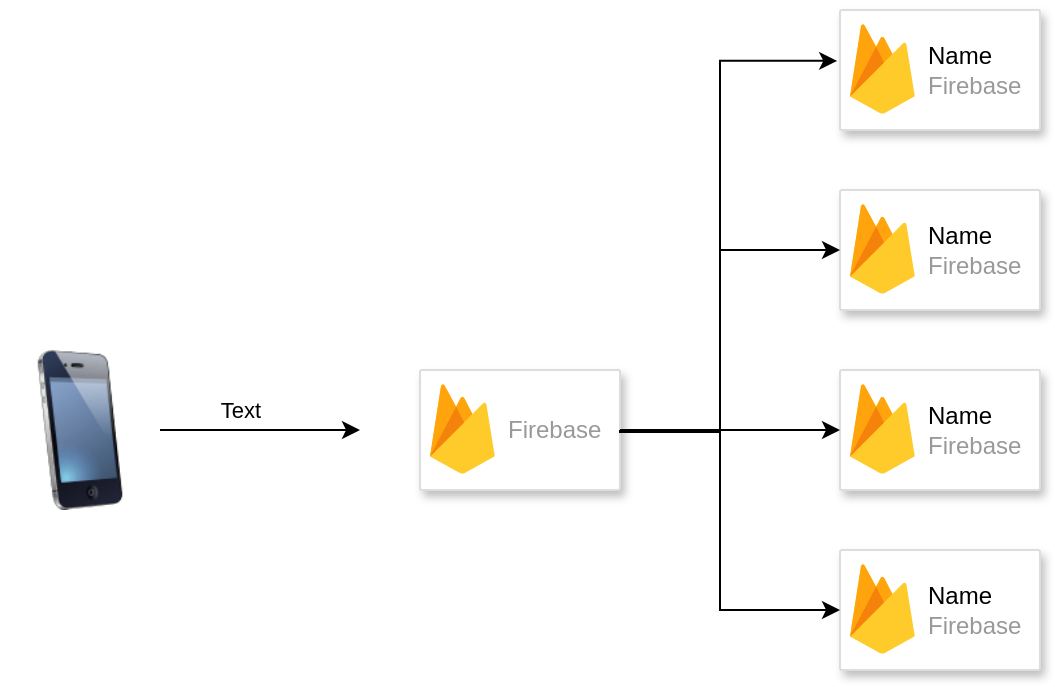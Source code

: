 <mxfile version="21.6.8" type="github">
  <diagram name="페이지-1" id="_mJsWbttWPfQ1Atq35So">
    <mxGraphModel dx="989" dy="517" grid="1" gridSize="10" guides="1" tooltips="1" connect="1" arrows="1" fold="1" page="1" pageScale="1" pageWidth="827" pageHeight="1169" math="0" shadow="0">
      <root>
        <mxCell id="0" />
        <mxCell id="1" parent="0" />
        <mxCell id="MUbadtuSSWlXPX1V-RnH-1" value="" style="image;html=1;image=img/lib/clip_art/telecommunication/iPhone_128x128.png" vertex="1" parent="1">
          <mxGeometry x="70" y="340" width="80" height="80" as="geometry" />
        </mxCell>
        <mxCell id="MUbadtuSSWlXPX1V-RnH-2" value="" style="endArrow=classic;html=1;rounded=0;exitX=1;exitY=0.5;exitDx=0;exitDy=0;" edge="1" parent="1" source="MUbadtuSSWlXPX1V-RnH-1">
          <mxGeometry width="50" height="50" relative="1" as="geometry">
            <mxPoint x="390" y="410" as="sourcePoint" />
            <mxPoint x="250" y="380" as="targetPoint" />
          </mxGeometry>
        </mxCell>
        <mxCell id="MUbadtuSSWlXPX1V-RnH-3" value="Text" style="edgeLabel;html=1;align=center;verticalAlign=middle;resizable=0;points=[];" vertex="1" connectable="0" parent="MUbadtuSSWlXPX1V-RnH-2">
          <mxGeometry x="0.8" y="2" relative="1" as="geometry">
            <mxPoint x="-50" y="-8" as="offset" />
          </mxGeometry>
        </mxCell>
        <mxCell id="MUbadtuSSWlXPX1V-RnH-4" value="" style="strokeColor=#dddddd;shadow=1;strokeWidth=1;rounded=1;absoluteArcSize=1;arcSize=2;aspect=fixed;" vertex="1" parent="1">
          <mxGeometry x="280" y="350" width="100" height="60" as="geometry" />
        </mxCell>
        <mxCell id="MUbadtuSSWlXPX1V-RnH-5" value="Firebase" style="sketch=0;dashed=0;connectable=0;html=1;fillColor=#5184F3;strokeColor=none;shape=mxgraph.gcp2.firebase;part=1;labelPosition=right;verticalLabelPosition=middle;align=left;verticalAlign=middle;spacingLeft=5;fontColor=#999999;fontSize=12;" vertex="1" parent="MUbadtuSSWlXPX1V-RnH-4">
          <mxGeometry width="32.4" height="45" relative="1" as="geometry">
            <mxPoint x="5" y="7" as="offset" />
          </mxGeometry>
        </mxCell>
        <mxCell id="MUbadtuSSWlXPX1V-RnH-13" value="" style="strokeColor=#dddddd;shadow=1;strokeWidth=1;rounded=1;absoluteArcSize=1;arcSize=2;" vertex="1" parent="1">
          <mxGeometry x="490" y="260" width="100" height="60" as="geometry" />
        </mxCell>
        <mxCell id="MUbadtuSSWlXPX1V-RnH-14" value="&lt;font color=&quot;#000000&quot;&gt;Name&lt;/font&gt;&lt;br&gt;Firebase" style="sketch=0;dashed=0;connectable=0;html=1;fillColor=#5184F3;strokeColor=none;shape=mxgraph.gcp2.firebase;part=1;labelPosition=right;verticalLabelPosition=middle;align=left;verticalAlign=middle;spacingLeft=5;fontColor=#999999;fontSize=12;" vertex="1" parent="MUbadtuSSWlXPX1V-RnH-13">
          <mxGeometry width="32.4" height="45" relative="1" as="geometry">
            <mxPoint x="5" y="7" as="offset" />
          </mxGeometry>
        </mxCell>
        <mxCell id="MUbadtuSSWlXPX1V-RnH-15" value="" style="strokeColor=#dddddd;shadow=1;strokeWidth=1;rounded=1;absoluteArcSize=1;arcSize=2;" vertex="1" parent="1">
          <mxGeometry x="490" y="350" width="100" height="60" as="geometry" />
        </mxCell>
        <mxCell id="MUbadtuSSWlXPX1V-RnH-16" value="&lt;font color=&quot;#000000&quot;&gt;Name&lt;/font&gt;&lt;br&gt;Firebase" style="sketch=0;dashed=0;connectable=0;html=1;fillColor=#5184F3;strokeColor=none;shape=mxgraph.gcp2.firebase;part=1;labelPosition=right;verticalLabelPosition=middle;align=left;verticalAlign=middle;spacingLeft=5;fontColor=#999999;fontSize=12;" vertex="1" parent="MUbadtuSSWlXPX1V-RnH-15">
          <mxGeometry width="32.4" height="45" relative="1" as="geometry">
            <mxPoint x="5" y="7" as="offset" />
          </mxGeometry>
        </mxCell>
        <mxCell id="MUbadtuSSWlXPX1V-RnH-17" value="" style="strokeColor=#dddddd;shadow=1;strokeWidth=1;rounded=1;absoluteArcSize=1;arcSize=2;" vertex="1" parent="1">
          <mxGeometry x="490" y="170" width="100" height="60" as="geometry" />
        </mxCell>
        <mxCell id="MUbadtuSSWlXPX1V-RnH-18" value="&lt;font color=&quot;#000000&quot;&gt;Name&lt;/font&gt;&lt;br&gt;Firebase" style="sketch=0;dashed=0;connectable=0;html=1;fillColor=#5184F3;strokeColor=none;shape=mxgraph.gcp2.firebase;part=1;labelPosition=right;verticalLabelPosition=middle;align=left;verticalAlign=middle;spacingLeft=5;fontColor=#999999;fontSize=12;" vertex="1" parent="MUbadtuSSWlXPX1V-RnH-17">
          <mxGeometry width="32.4" height="45" relative="1" as="geometry">
            <mxPoint x="5" y="7" as="offset" />
          </mxGeometry>
        </mxCell>
        <mxCell id="MUbadtuSSWlXPX1V-RnH-19" value="" style="strokeColor=#dddddd;shadow=1;strokeWidth=1;rounded=1;absoluteArcSize=1;arcSize=2;" vertex="1" parent="1">
          <mxGeometry x="490" y="440" width="100" height="60" as="geometry" />
        </mxCell>
        <mxCell id="MUbadtuSSWlXPX1V-RnH-20" value="&lt;font color=&quot;#000000&quot;&gt;Name&lt;/font&gt;&lt;br&gt;Firebase" style="sketch=0;dashed=0;connectable=0;html=1;fillColor=#5184F3;strokeColor=none;shape=mxgraph.gcp2.firebase;part=1;labelPosition=right;verticalLabelPosition=middle;align=left;verticalAlign=middle;spacingLeft=5;fontColor=#999999;fontSize=12;" vertex="1" parent="MUbadtuSSWlXPX1V-RnH-19">
          <mxGeometry width="32.4" height="45" relative="1" as="geometry">
            <mxPoint x="5" y="7" as="offset" />
          </mxGeometry>
        </mxCell>
        <mxCell id="MUbadtuSSWlXPX1V-RnH-21" value="" style="endArrow=classic;html=1;rounded=0;entryX=-0.014;entryY=0.424;entryDx=0;entryDy=0;entryPerimeter=0;exitX=1;exitY=0.5;exitDx=0;exitDy=0;startArrow=none;startFill=0;edgeStyle=orthogonalEdgeStyle;" edge="1" parent="1" source="MUbadtuSSWlXPX1V-RnH-4" target="MUbadtuSSWlXPX1V-RnH-17">
          <mxGeometry width="50" height="50" relative="1" as="geometry">
            <mxPoint x="320" y="380" as="sourcePoint" />
            <mxPoint x="370" y="330" as="targetPoint" />
            <Array as="points">
              <mxPoint x="430" y="380" />
              <mxPoint x="430" y="195" />
            </Array>
          </mxGeometry>
        </mxCell>
        <mxCell id="MUbadtuSSWlXPX1V-RnH-22" value="" style="endArrow=classic;html=1;rounded=0;entryX=0;entryY=0.5;entryDx=0;entryDy=0;startArrow=none;startFill=0;edgeStyle=orthogonalEdgeStyle;" edge="1" parent="1" target="MUbadtuSSWlXPX1V-RnH-13">
          <mxGeometry width="50" height="50" relative="1" as="geometry">
            <mxPoint x="380" y="380" as="sourcePoint" />
            <mxPoint x="370" y="330" as="targetPoint" />
            <Array as="points">
              <mxPoint x="380" y="381" />
              <mxPoint x="430" y="381" />
              <mxPoint x="430" y="290" />
            </Array>
          </mxGeometry>
        </mxCell>
        <mxCell id="MUbadtuSSWlXPX1V-RnH-24" value="" style="endArrow=classic;html=1;rounded=0;entryX=0;entryY=0.5;entryDx=0;entryDy=0;" edge="1" parent="1" target="MUbadtuSSWlXPX1V-RnH-15">
          <mxGeometry width="50" height="50" relative="1" as="geometry">
            <mxPoint x="380" y="380" as="sourcePoint" />
            <mxPoint x="370" y="330" as="targetPoint" />
          </mxGeometry>
        </mxCell>
        <mxCell id="MUbadtuSSWlXPX1V-RnH-25" value="" style="endArrow=classic;html=1;rounded=0;entryX=0;entryY=0.5;entryDx=0;entryDy=0;edgeStyle=orthogonalEdgeStyle;" edge="1" parent="1" target="MUbadtuSSWlXPX1V-RnH-19">
          <mxGeometry width="50" height="50" relative="1" as="geometry">
            <mxPoint x="380" y="380" as="sourcePoint" />
            <mxPoint x="370" y="330" as="targetPoint" />
            <Array as="points">
              <mxPoint x="380" y="381" />
              <mxPoint x="430" y="381" />
              <mxPoint x="430" y="470" />
            </Array>
          </mxGeometry>
        </mxCell>
      </root>
    </mxGraphModel>
  </diagram>
</mxfile>
